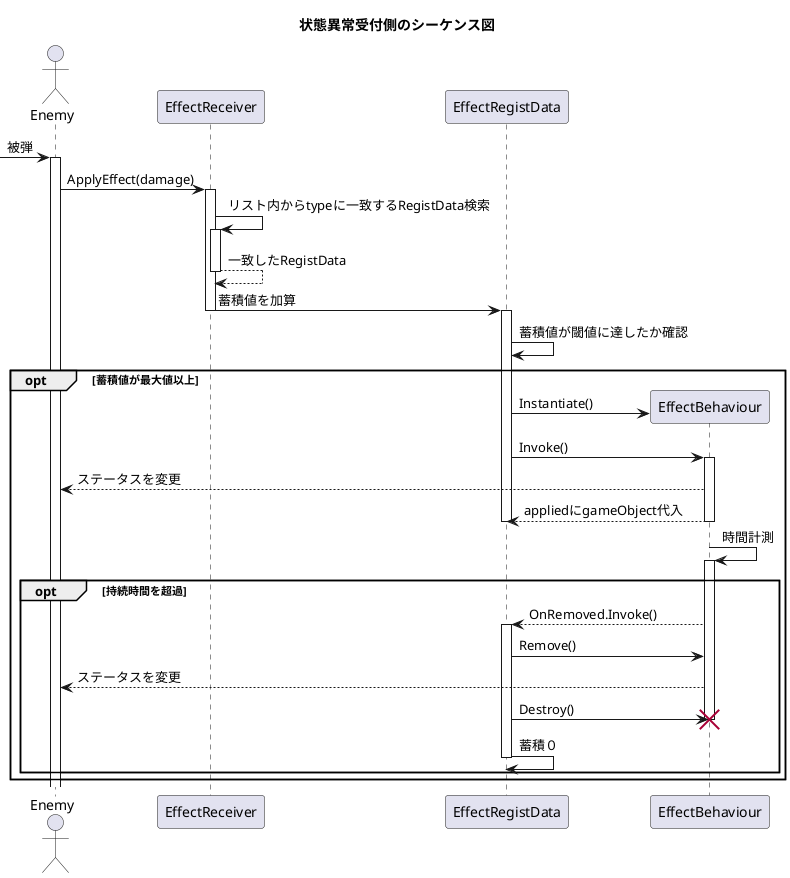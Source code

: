 @startuml status_effect_sequence
title 状態異常受付側のシーケンス図

actor Enemy
participant EffectReceiver
participant EffectRegistData
participant EffectBehaviour

-> Enemy++ : 被弾
Enemy -> EffectReceiver++ : ApplyEffect(damage)
EffectReceiver -> EffectReceiver++ : リスト内からtypeに一致するRegistData検索
return 一致したRegistData
EffectReceiver -> EffectRegistData--++ : 蓄積値を加算
EffectRegistData -> EffectRegistData : 蓄積値が閾値に達したか確認
opt 蓄積値が最大値以上
    EffectRegistData -> EffectBehaviour** : Instantiate()
    EffectRegistData -> EffectBehaviour++ : Invoke()
    EffectBehaviour --> Enemy : ステータスを変更
    return appliedにgameObject代入
    deactivate EffectRegistData
    
    EffectBehaviour -> EffectBehaviour++ : 時間計測
    
    opt 持続時間を超過
        EffectBehaviour --> EffectRegistData++ : OnRemoved.Invoke()
        EffectRegistData -> EffectBehaviour : Remove()
        EffectBehaviour --> Enemy : ステータスを変更
        EffectRegistData -> EffectBehaviour!! : Destroy()
        EffectRegistData -> EffectRegistData-- : 蓄積０
    end
end

@enduml